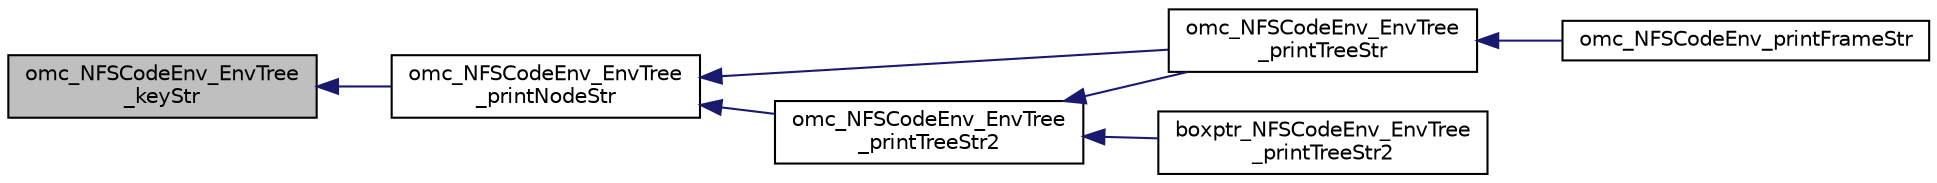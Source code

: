 digraph "omc_NFSCodeEnv_EnvTree_keyStr"
{
  edge [fontname="Helvetica",fontsize="10",labelfontname="Helvetica",labelfontsize="10"];
  node [fontname="Helvetica",fontsize="10",shape=record];
  rankdir="LR";
  Node980 [label="omc_NFSCodeEnv_EnvTree\l_keyStr",height=0.2,width=0.4,color="black", fillcolor="grey75", style="filled", fontcolor="black"];
  Node980 -> Node981 [dir="back",color="midnightblue",fontsize="10",style="solid",fontname="Helvetica"];
  Node981 [label="omc_NFSCodeEnv_EnvTree\l_printNodeStr",height=0.2,width=0.4,color="black", fillcolor="white", style="filled",URL="$d2/d0a/_n_f_s_code_env_8h.html#a8dbc3425ddf5e7f5f7f63687e4e51f7b"];
  Node981 -> Node982 [dir="back",color="midnightblue",fontsize="10",style="solid",fontname="Helvetica"];
  Node982 [label="omc_NFSCodeEnv_EnvTree\l_printTreeStr",height=0.2,width=0.4,color="black", fillcolor="white", style="filled",URL="$d2/d0a/_n_f_s_code_env_8h.html#aa80855198f9e72419cb47662adfdae3e"];
  Node982 -> Node983 [dir="back",color="midnightblue",fontsize="10",style="solid",fontname="Helvetica"];
  Node983 [label="omc_NFSCodeEnv_printFrameStr",height=0.2,width=0.4,color="black", fillcolor="white", style="filled",URL="$da/db6/_n_f_s_code_env_8c.html#a8151ccf07f0df05f91d9db0ffc829a3f"];
  Node981 -> Node984 [dir="back",color="midnightblue",fontsize="10",style="solid",fontname="Helvetica"];
  Node984 [label="omc_NFSCodeEnv_EnvTree\l_printTreeStr2",height=0.2,width=0.4,color="black", fillcolor="white", style="filled",URL="$da/db6/_n_f_s_code_env_8c.html#a196191e5c85fd6fd88e70ae48c11a9e6"];
  Node984 -> Node982 [dir="back",color="midnightblue",fontsize="10",style="solid",fontname="Helvetica"];
  Node984 -> Node985 [dir="back",color="midnightblue",fontsize="10",style="solid",fontname="Helvetica"];
  Node985 [label="boxptr_NFSCodeEnv_EnvTree\l_printTreeStr2",height=0.2,width=0.4,color="black", fillcolor="white", style="filled",URL="$da/db6/_n_f_s_code_env_8c.html#a6ad3502aafe0ab48aad81b70379476ce"];
}

